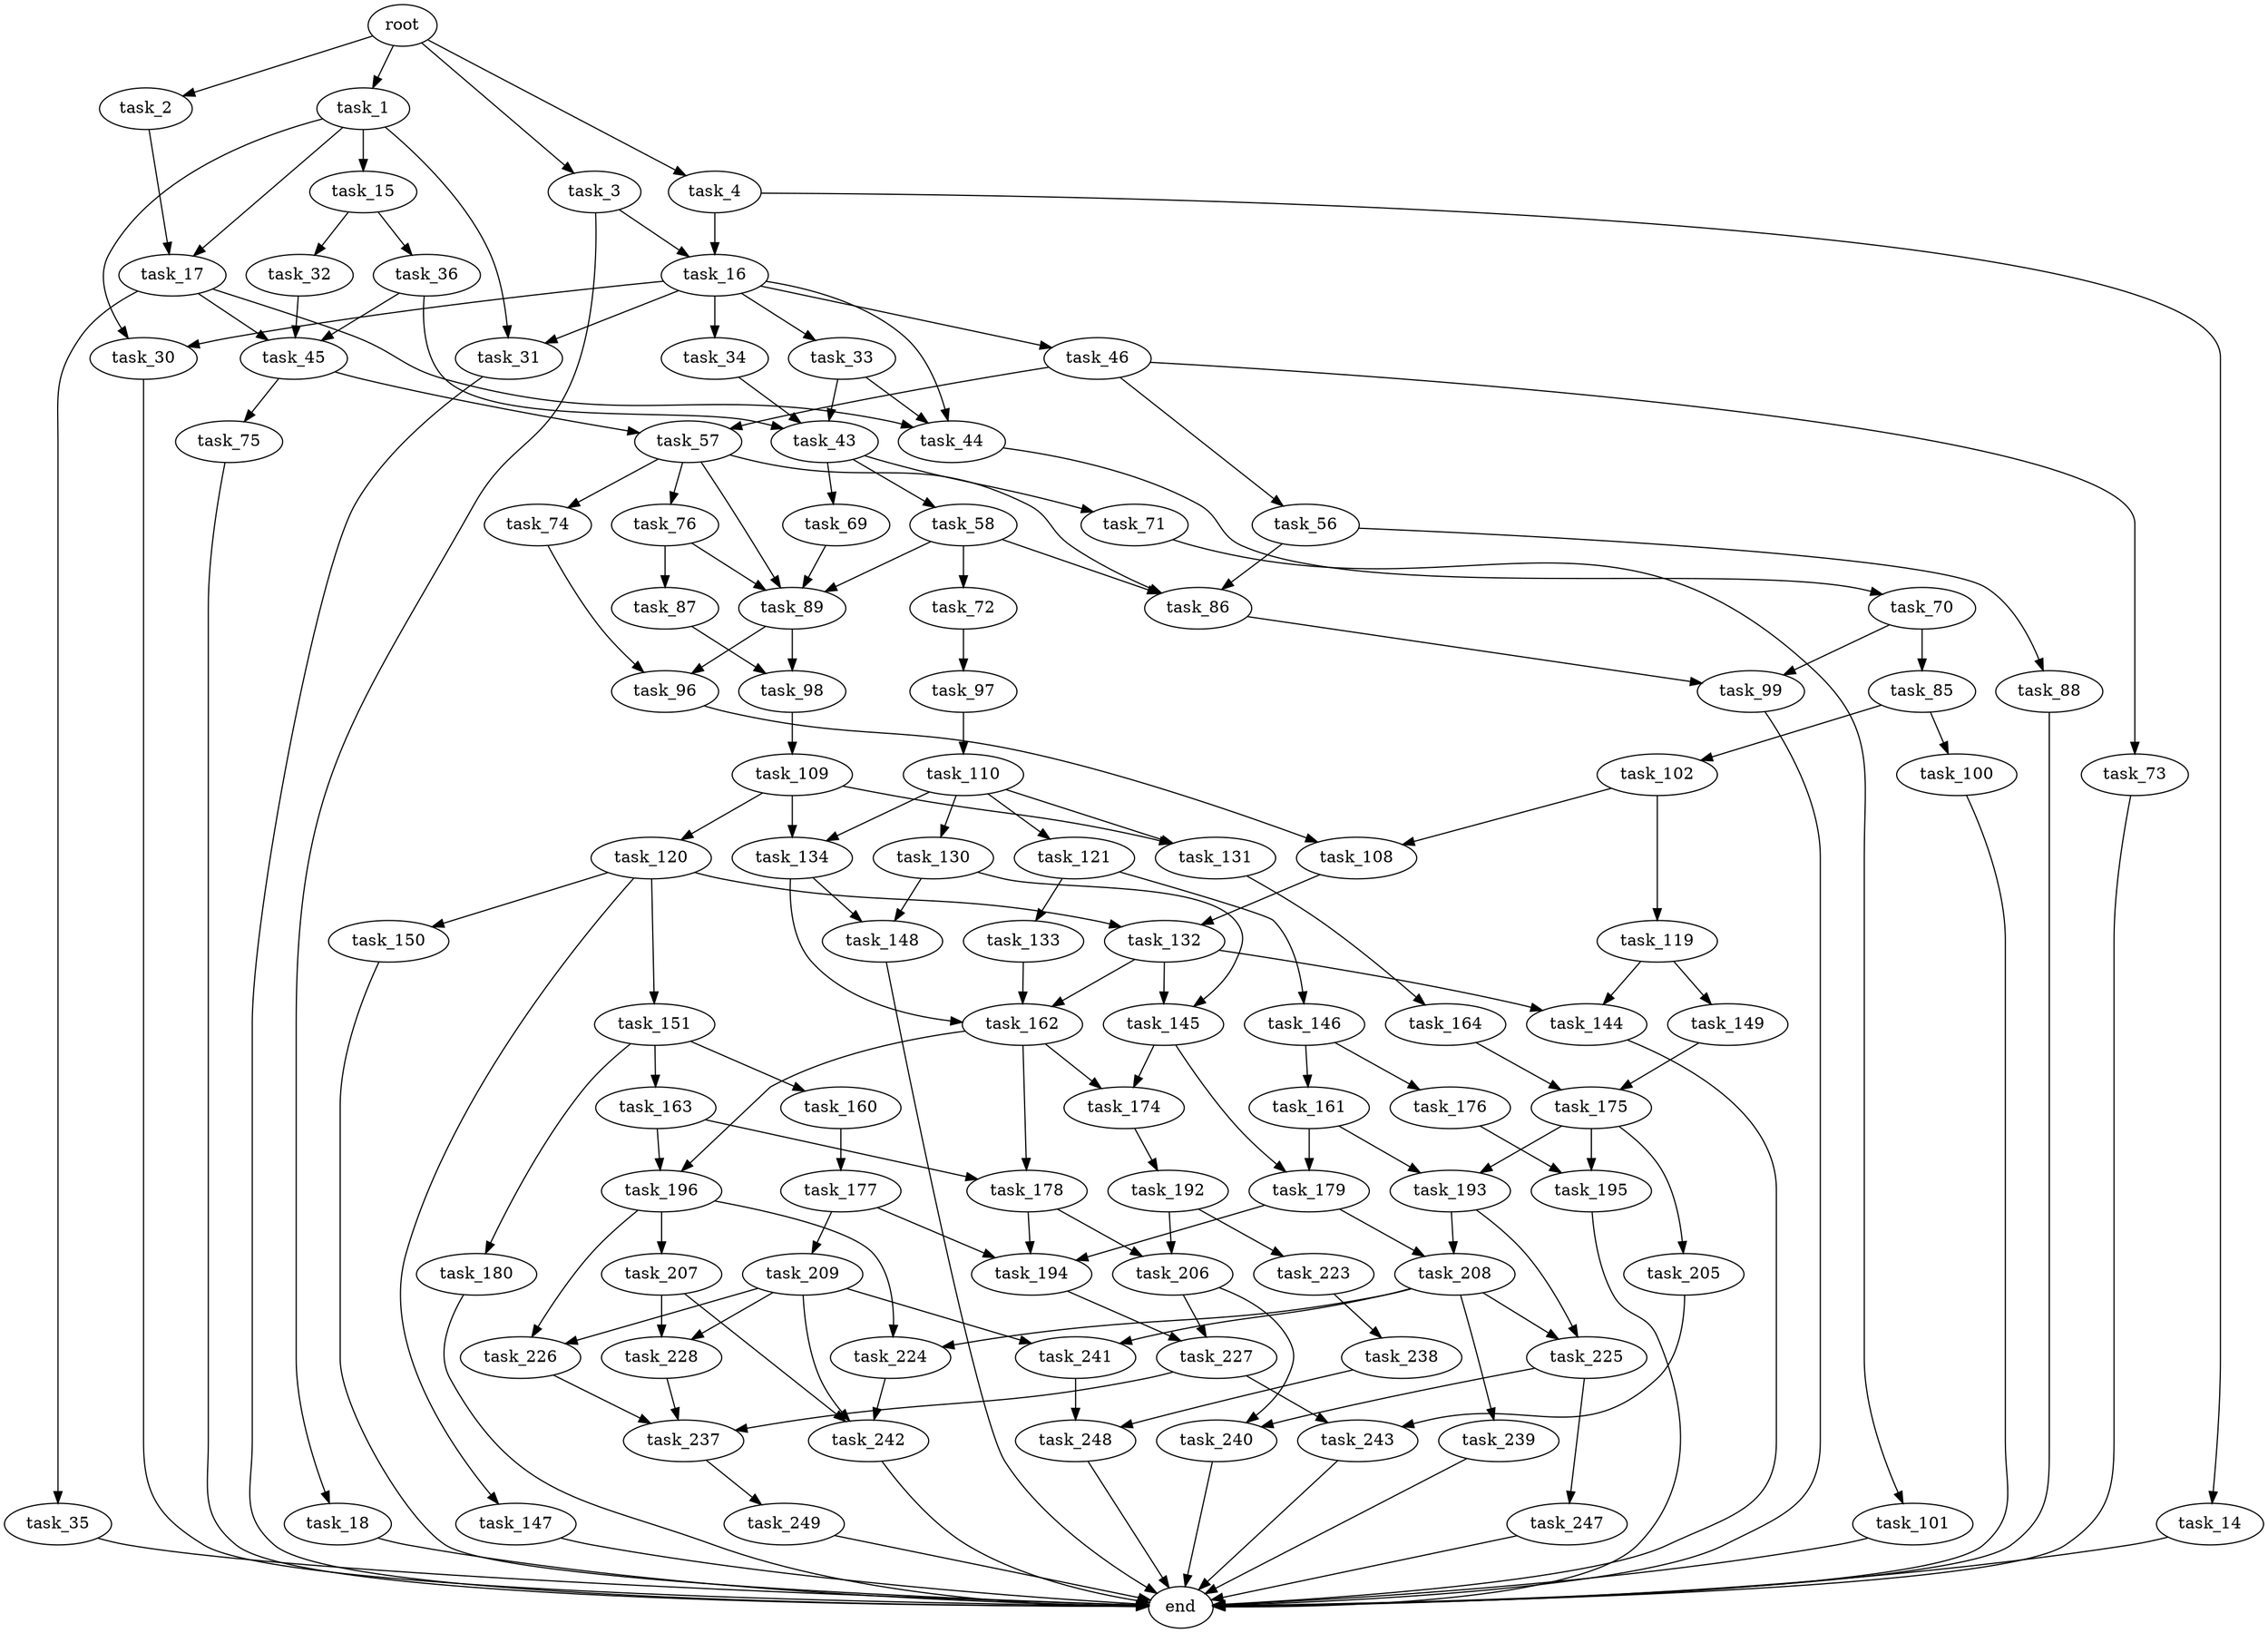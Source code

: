 digraph G {
  root [size="0.000000"];
  task_1 [size="113757314604.000000"];
  task_2 [size="648177135.000000"];
  task_3 [size="134217728000.000000"];
  task_4 [size="1020978522794.000000"];
  task_15 [size="2437191210.000000"];
  task_17 [size="571581046226.000000"];
  task_30 [size="782757789696.000000"];
  task_31 [size="1073741824000.000000"];
  task_16 [size="5604093478.000000"];
  task_18 [size="144383784714.000000"];
  task_14 [size="17851892580.000000"];
  end [size="0.000000"];
  task_32 [size="107270758593.000000"];
  task_36 [size="1073741824000.000000"];
  task_33 [size="1073741824000.000000"];
  task_34 [size="2704840531.000000"];
  task_44 [size="496388317458.000000"];
  task_46 [size="40213821600.000000"];
  task_35 [size="549755813888.000000"];
  task_45 [size="134217728000.000000"];
  task_43 [size="25482431357.000000"];
  task_58 [size="37333174070.000000"];
  task_69 [size="1073741824000.000000"];
  task_71 [size="1073741824000.000000"];
  task_70 [size="68719476736.000000"];
  task_57 [size="782757789696.000000"];
  task_75 [size="231928233984.000000"];
  task_56 [size="549755813888.000000"];
  task_73 [size="4375105882.000000"];
  task_86 [size="134217728000.000000"];
  task_88 [size="56763372816.000000"];
  task_74 [size="31018926343.000000"];
  task_76 [size="98555582728.000000"];
  task_89 [size="381299275916.000000"];
  task_72 [size="61349403760.000000"];
  task_85 [size="2950267679.000000"];
  task_99 [size="15413369150.000000"];
  task_101 [size="68719476736.000000"];
  task_97 [size="21749501914.000000"];
  task_96 [size="1073741824000.000000"];
  task_87 [size="69173638053.000000"];
  task_100 [size="6503507028.000000"];
  task_102 [size="606216626392.000000"];
  task_98 [size="4058477780.000000"];
  task_108 [size="2056195276.000000"];
  task_110 [size="2130952284.000000"];
  task_109 [size="368293445632.000000"];
  task_119 [size="231928233984.000000"];
  task_132 [size="680433169012.000000"];
  task_120 [size="549755813888.000000"];
  task_131 [size="8589934592.000000"];
  task_134 [size="141136222236.000000"];
  task_121 [size="68149039752.000000"];
  task_130 [size="519140484.000000"];
  task_144 [size="2970102573.000000"];
  task_149 [size="222852706674.000000"];
  task_147 [size="367716515913.000000"];
  task_150 [size="106759499785.000000"];
  task_151 [size="368293445632.000000"];
  task_133 [size="231928233984.000000"];
  task_146 [size="1716179173.000000"];
  task_145 [size="227730593049.000000"];
  task_148 [size="28991029248.000000"];
  task_164 [size="549755813888.000000"];
  task_162 [size="60734793649.000000"];
  task_174 [size="782757789696.000000"];
  task_179 [size="1862289042.000000"];
  task_161 [size="6272868450.000000"];
  task_176 [size="410741505460.000000"];
  task_175 [size="28991029248.000000"];
  task_160 [size="68719476736.000000"];
  task_163 [size="1073741824000.000000"];
  task_180 [size="18806320517.000000"];
  task_177 [size="193182025032.000000"];
  task_193 [size="22061932813.000000"];
  task_178 [size="134217728000.000000"];
  task_196 [size="1073741824000.000000"];
  task_192 [size="293766950610.000000"];
  task_195 [size="231928233984.000000"];
  task_205 [size="389890131462.000000"];
  task_194 [size="533674347430.000000"];
  task_209 [size="206122150524.000000"];
  task_206 [size="157188027828.000000"];
  task_208 [size="891418878245.000000"];
  task_223 [size="8589934592.000000"];
  task_225 [size="90138082445.000000"];
  task_227 [size="782757789696.000000"];
  task_207 [size="68719476736.000000"];
  task_224 [size="5538984458.000000"];
  task_226 [size="787718723312.000000"];
  task_243 [size="1073741824000.000000"];
  task_240 [size="1073741824000.000000"];
  task_228 [size="29162085538.000000"];
  task_242 [size="1419377120636.000000"];
  task_239 [size="5867076716.000000"];
  task_241 [size="948392492531.000000"];
  task_238 [size="234289361705.000000"];
  task_247 [size="231928233984.000000"];
  task_237 [size="6377492703.000000"];
  task_249 [size="231928233984.000000"];
  task_248 [size="16940306158.000000"];

  root -> task_1 [size="1.000000"];
  root -> task_2 [size="1.000000"];
  root -> task_3 [size="1.000000"];
  root -> task_4 [size="1.000000"];
  task_1 -> task_15 [size="134217728.000000"];
  task_1 -> task_17 [size="134217728.000000"];
  task_1 -> task_30 [size="134217728.000000"];
  task_1 -> task_31 [size="134217728.000000"];
  task_2 -> task_17 [size="75497472.000000"];
  task_3 -> task_16 [size="209715200.000000"];
  task_3 -> task_18 [size="209715200.000000"];
  task_4 -> task_14 [size="679477248.000000"];
  task_4 -> task_16 [size="679477248.000000"];
  task_15 -> task_32 [size="209715200.000000"];
  task_15 -> task_36 [size="209715200.000000"];
  task_17 -> task_35 [size="679477248.000000"];
  task_17 -> task_44 [size="679477248.000000"];
  task_17 -> task_45 [size="679477248.000000"];
  task_30 -> end [size="1.000000"];
  task_31 -> end [size="1.000000"];
  task_16 -> task_30 [size="134217728.000000"];
  task_16 -> task_31 [size="134217728.000000"];
  task_16 -> task_33 [size="134217728.000000"];
  task_16 -> task_34 [size="134217728.000000"];
  task_16 -> task_44 [size="134217728.000000"];
  task_16 -> task_46 [size="134217728.000000"];
  task_18 -> end [size="1.000000"];
  task_14 -> end [size="1.000000"];
  task_32 -> task_45 [size="75497472.000000"];
  task_36 -> task_43 [size="838860800.000000"];
  task_36 -> task_45 [size="838860800.000000"];
  task_33 -> task_43 [size="838860800.000000"];
  task_33 -> task_44 [size="838860800.000000"];
  task_34 -> task_43 [size="134217728.000000"];
  task_44 -> task_70 [size="411041792.000000"];
  task_46 -> task_56 [size="838860800.000000"];
  task_46 -> task_57 [size="838860800.000000"];
  task_46 -> task_73 [size="838860800.000000"];
  task_35 -> end [size="1.000000"];
  task_45 -> task_57 [size="209715200.000000"];
  task_45 -> task_75 [size="209715200.000000"];
  task_43 -> task_58 [size="411041792.000000"];
  task_43 -> task_69 [size="411041792.000000"];
  task_43 -> task_71 [size="411041792.000000"];
  task_58 -> task_72 [size="75497472.000000"];
  task_58 -> task_86 [size="75497472.000000"];
  task_58 -> task_89 [size="75497472.000000"];
  task_69 -> task_89 [size="838860800.000000"];
  task_71 -> task_101 [size="838860800.000000"];
  task_70 -> task_85 [size="134217728.000000"];
  task_70 -> task_99 [size="134217728.000000"];
  task_57 -> task_74 [size="679477248.000000"];
  task_57 -> task_76 [size="679477248.000000"];
  task_57 -> task_86 [size="679477248.000000"];
  task_57 -> task_89 [size="679477248.000000"];
  task_75 -> end [size="1.000000"];
  task_56 -> task_86 [size="536870912.000000"];
  task_56 -> task_88 [size="536870912.000000"];
  task_73 -> end [size="1.000000"];
  task_86 -> task_99 [size="209715200.000000"];
  task_88 -> end [size="1.000000"];
  task_74 -> task_96 [size="679477248.000000"];
  task_76 -> task_87 [size="75497472.000000"];
  task_76 -> task_89 [size="75497472.000000"];
  task_89 -> task_96 [size="536870912.000000"];
  task_89 -> task_98 [size="536870912.000000"];
  task_72 -> task_97 [size="75497472.000000"];
  task_85 -> task_100 [size="75497472.000000"];
  task_85 -> task_102 [size="75497472.000000"];
  task_99 -> end [size="1.000000"];
  task_101 -> end [size="1.000000"];
  task_97 -> task_110 [size="33554432.000000"];
  task_96 -> task_108 [size="838860800.000000"];
  task_87 -> task_98 [size="209715200.000000"];
  task_100 -> end [size="1.000000"];
  task_102 -> task_108 [size="536870912.000000"];
  task_102 -> task_119 [size="536870912.000000"];
  task_98 -> task_109 [size="75497472.000000"];
  task_108 -> task_132 [size="75497472.000000"];
  task_110 -> task_121 [size="33554432.000000"];
  task_110 -> task_130 [size="33554432.000000"];
  task_110 -> task_131 [size="33554432.000000"];
  task_110 -> task_134 [size="33554432.000000"];
  task_109 -> task_120 [size="411041792.000000"];
  task_109 -> task_131 [size="411041792.000000"];
  task_109 -> task_134 [size="411041792.000000"];
  task_119 -> task_144 [size="301989888.000000"];
  task_119 -> task_149 [size="301989888.000000"];
  task_132 -> task_144 [size="838860800.000000"];
  task_132 -> task_145 [size="838860800.000000"];
  task_132 -> task_162 [size="838860800.000000"];
  task_120 -> task_132 [size="536870912.000000"];
  task_120 -> task_147 [size="536870912.000000"];
  task_120 -> task_150 [size="536870912.000000"];
  task_120 -> task_151 [size="536870912.000000"];
  task_131 -> task_164 [size="33554432.000000"];
  task_134 -> task_148 [size="209715200.000000"];
  task_134 -> task_162 [size="209715200.000000"];
  task_121 -> task_133 [size="134217728.000000"];
  task_121 -> task_146 [size="134217728.000000"];
  task_130 -> task_145 [size="33554432.000000"];
  task_130 -> task_148 [size="33554432.000000"];
  task_144 -> end [size="1.000000"];
  task_149 -> task_175 [size="209715200.000000"];
  task_147 -> end [size="1.000000"];
  task_150 -> end [size="1.000000"];
  task_151 -> task_160 [size="411041792.000000"];
  task_151 -> task_163 [size="411041792.000000"];
  task_151 -> task_180 [size="411041792.000000"];
  task_133 -> task_162 [size="301989888.000000"];
  task_146 -> task_161 [size="209715200.000000"];
  task_146 -> task_176 [size="209715200.000000"];
  task_145 -> task_174 [size="411041792.000000"];
  task_145 -> task_179 [size="411041792.000000"];
  task_148 -> end [size="1.000000"];
  task_164 -> task_175 [size="536870912.000000"];
  task_162 -> task_174 [size="209715200.000000"];
  task_162 -> task_178 [size="209715200.000000"];
  task_162 -> task_196 [size="209715200.000000"];
  task_174 -> task_192 [size="679477248.000000"];
  task_179 -> task_194 [size="33554432.000000"];
  task_179 -> task_208 [size="33554432.000000"];
  task_161 -> task_179 [size="209715200.000000"];
  task_161 -> task_193 [size="209715200.000000"];
  task_176 -> task_195 [size="536870912.000000"];
  task_175 -> task_193 [size="75497472.000000"];
  task_175 -> task_195 [size="75497472.000000"];
  task_175 -> task_205 [size="75497472.000000"];
  task_160 -> task_177 [size="134217728.000000"];
  task_163 -> task_178 [size="838860800.000000"];
  task_163 -> task_196 [size="838860800.000000"];
  task_180 -> end [size="1.000000"];
  task_177 -> task_194 [size="134217728.000000"];
  task_177 -> task_209 [size="134217728.000000"];
  task_193 -> task_208 [size="679477248.000000"];
  task_193 -> task_225 [size="679477248.000000"];
  task_178 -> task_194 [size="209715200.000000"];
  task_178 -> task_206 [size="209715200.000000"];
  task_196 -> task_207 [size="838860800.000000"];
  task_196 -> task_224 [size="838860800.000000"];
  task_196 -> task_226 [size="838860800.000000"];
  task_192 -> task_206 [size="301989888.000000"];
  task_192 -> task_223 [size="301989888.000000"];
  task_195 -> end [size="1.000000"];
  task_205 -> task_243 [size="679477248.000000"];
  task_194 -> task_227 [size="411041792.000000"];
  task_209 -> task_226 [size="134217728.000000"];
  task_209 -> task_228 [size="134217728.000000"];
  task_209 -> task_241 [size="134217728.000000"];
  task_209 -> task_242 [size="134217728.000000"];
  task_206 -> task_227 [size="536870912.000000"];
  task_206 -> task_240 [size="536870912.000000"];
  task_208 -> task_224 [size="838860800.000000"];
  task_208 -> task_225 [size="838860800.000000"];
  task_208 -> task_239 [size="838860800.000000"];
  task_208 -> task_241 [size="838860800.000000"];
  task_223 -> task_238 [size="33554432.000000"];
  task_225 -> task_240 [size="301989888.000000"];
  task_225 -> task_247 [size="301989888.000000"];
  task_227 -> task_237 [size="679477248.000000"];
  task_227 -> task_243 [size="679477248.000000"];
  task_207 -> task_228 [size="134217728.000000"];
  task_207 -> task_242 [size="134217728.000000"];
  task_224 -> task_242 [size="209715200.000000"];
  task_226 -> task_237 [size="838860800.000000"];
  task_243 -> end [size="1.000000"];
  task_240 -> end [size="1.000000"];
  task_228 -> task_237 [size="838860800.000000"];
  task_242 -> end [size="1.000000"];
  task_239 -> end [size="1.000000"];
  task_241 -> task_248 [size="838860800.000000"];
  task_238 -> task_248 [size="209715200.000000"];
  task_247 -> end [size="1.000000"];
  task_237 -> task_249 [size="209715200.000000"];
  task_249 -> end [size="1.000000"];
  task_248 -> end [size="1.000000"];
}
